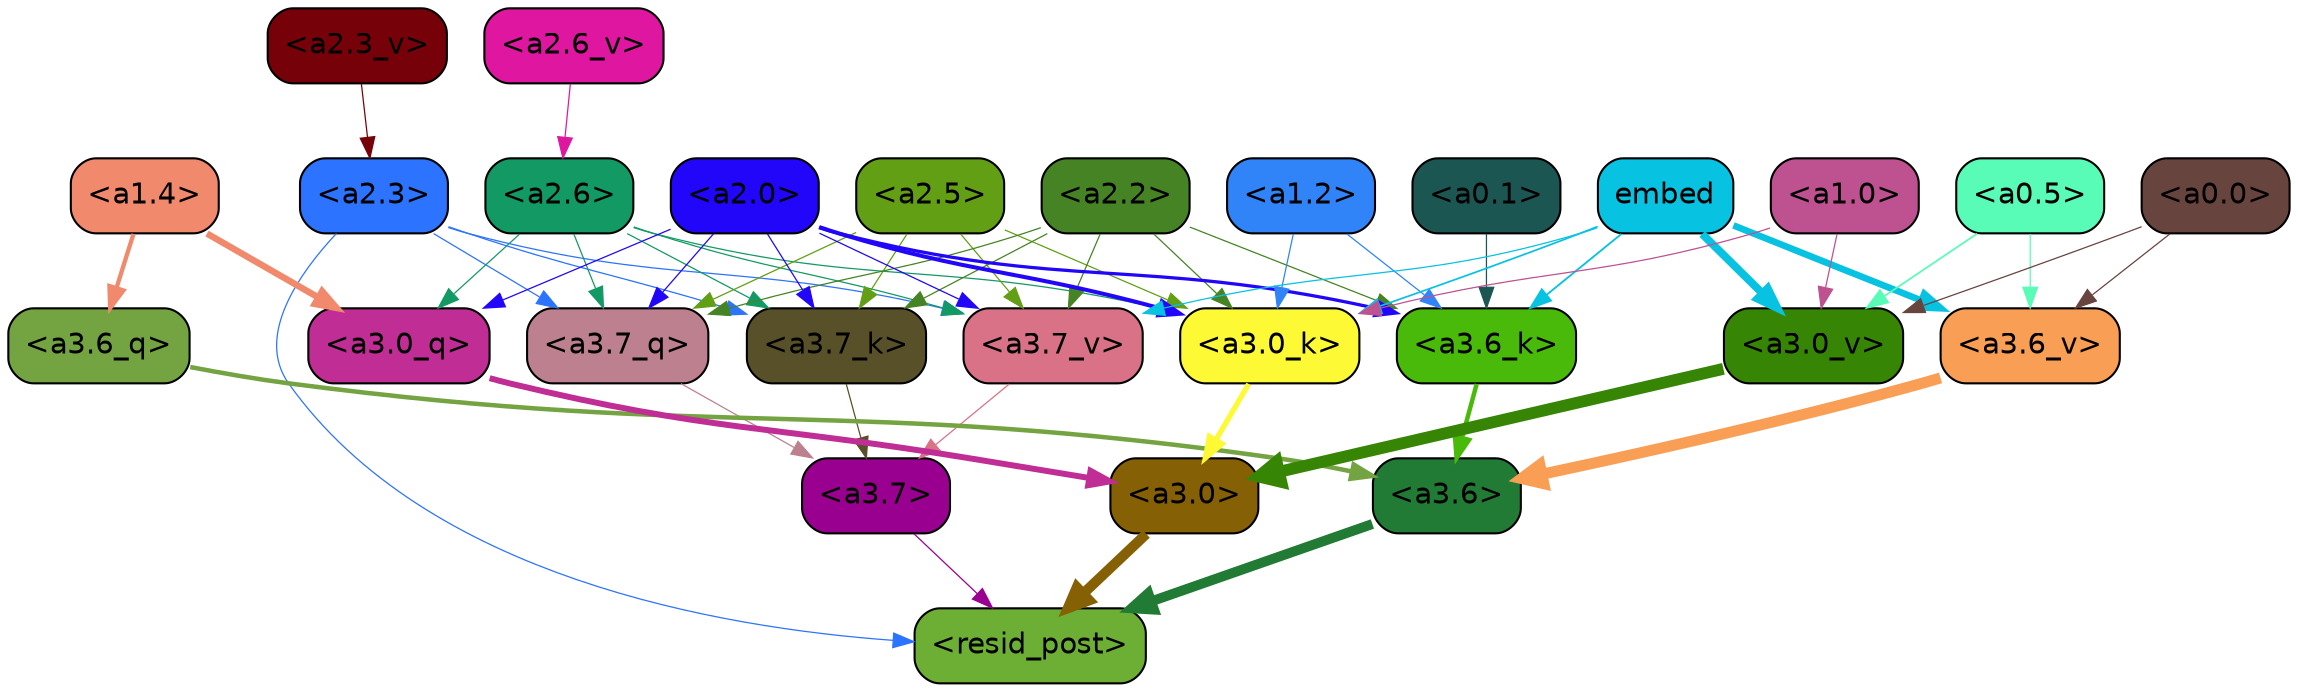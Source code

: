 strict digraph "" {
	graph [bgcolor=transparent,
		layout=dot,
		overlap=false,
		splines=true
	];
	"<a3.7>"	[color=black,
		fillcolor="#9a008f",
		fontname=Helvetica,
		shape=box,
		style="filled, rounded"];
	"<resid_post>"	[color=black,
		fillcolor="#6caf34",
		fontname=Helvetica,
		shape=box,
		style="filled, rounded"];
	"<a3.7>" -> "<resid_post>"	[color="#9a008f",
		penwidth=0.6];
	"<a3.6>"	[color=black,
		fillcolor="#217b34",
		fontname=Helvetica,
		shape=box,
		style="filled, rounded"];
	"<a3.6>" -> "<resid_post>"	[color="#217b34",
		penwidth=4.751592040061951];
	"<a3.0>"	[color=black,
		fillcolor="#866004",
		fontname=Helvetica,
		shape=box,
		style="filled, rounded"];
	"<a3.0>" -> "<resid_post>"	[color="#866004",
		penwidth=4.904066681861877];
	"<a2.3>"	[color=black,
		fillcolor="#2c73ff",
		fontname=Helvetica,
		shape=box,
		style="filled, rounded"];
	"<a2.3>" -> "<resid_post>"	[color="#2c73ff",
		penwidth=0.6];
	"<a3.7_q>"	[color=black,
		fillcolor="#bd808f",
		fontname=Helvetica,
		shape=box,
		style="filled, rounded"];
	"<a2.3>" -> "<a3.7_q>"	[color="#2c73ff",
		penwidth=0.6];
	"<a3.7_k>"	[color=black,
		fillcolor="#585029",
		fontname=Helvetica,
		shape=box,
		style="filled, rounded"];
	"<a2.3>" -> "<a3.7_k>"	[color="#2c73ff",
		penwidth=0.6069068089127541];
	"<a3.7_v>"	[color=black,
		fillcolor="#da7287",
		fontname=Helvetica,
		shape=box,
		style="filled, rounded"];
	"<a2.3>" -> "<a3.7_v>"	[color="#2c73ff",
		penwidth=0.6];
	"<a3.7_q>" -> "<a3.7>"	[color="#bd808f",
		penwidth=0.6];
	"<a3.6_q>"	[color=black,
		fillcolor="#74a341",
		fontname=Helvetica,
		shape=box,
		style="filled, rounded"];
	"<a3.6_q>" -> "<a3.6>"	[color="#74a341",
		penwidth=2.160832464694977];
	"<a3.0_q>"	[color=black,
		fillcolor="#bf2d95",
		fontname=Helvetica,
		shape=box,
		style="filled, rounded"];
	"<a3.0_q>" -> "<a3.0>"	[color="#bf2d95",
		penwidth=2.870753765106201];
	"<a3.7_k>" -> "<a3.7>"	[color="#585029",
		penwidth=0.6];
	"<a3.6_k>"	[color=black,
		fillcolor="#49ba0a",
		fontname=Helvetica,
		shape=box,
		style="filled, rounded"];
	"<a3.6_k>" -> "<a3.6>"	[color="#49ba0a",
		penwidth=2.13908451795578];
	"<a3.0_k>"	[color=black,
		fillcolor="#fdf934",
		fontname=Helvetica,
		shape=box,
		style="filled, rounded"];
	"<a3.0_k>" -> "<a3.0>"	[color="#fdf934",
		penwidth=2.520303964614868];
	"<a3.7_v>" -> "<a3.7>"	[color="#da7287",
		penwidth=0.6];
	"<a3.6_v>"	[color=black,
		fillcolor="#f99e55",
		fontname=Helvetica,
		shape=box,
		style="filled, rounded"];
	"<a3.6_v>" -> "<a3.6>"	[color="#f99e55",
		penwidth=5.297133803367615];
	"<a3.0_v>"	[color=black,
		fillcolor="#378505",
		fontname=Helvetica,
		shape=box,
		style="filled, rounded"];
	"<a3.0_v>" -> "<a3.0>"	[color="#378505",
		penwidth=5.680712580680847];
	"<a2.6>"	[color=black,
		fillcolor="#139964",
		fontname=Helvetica,
		shape=box,
		style="filled, rounded"];
	"<a2.6>" -> "<a3.7_q>"	[color="#139964",
		penwidth=0.6];
	"<a2.6>" -> "<a3.0_q>"	[color="#139964",
		penwidth=0.6];
	"<a2.6>" -> "<a3.7_k>"	[color="#139964",
		penwidth=0.6];
	"<a2.6>" -> "<a3.0_k>"	[color="#139964",
		penwidth=0.6];
	"<a2.6>" -> "<a3.7_v>"	[color="#139964",
		penwidth=0.6];
	"<a2.5>"	[color=black,
		fillcolor="#629f15",
		fontname=Helvetica,
		shape=box,
		style="filled, rounded"];
	"<a2.5>" -> "<a3.7_q>"	[color="#629f15",
		penwidth=0.6];
	"<a2.5>" -> "<a3.7_k>"	[color="#629f15",
		penwidth=0.6];
	"<a2.5>" -> "<a3.0_k>"	[color="#629f15",
		penwidth=0.6];
	"<a2.5>" -> "<a3.7_v>"	[color="#629f15",
		penwidth=0.6];
	"<a2.2>"	[color=black,
		fillcolor="#468324",
		fontname=Helvetica,
		shape=box,
		style="filled, rounded"];
	"<a2.2>" -> "<a3.7_q>"	[color="#468324",
		penwidth=0.6];
	"<a2.2>" -> "<a3.7_k>"	[color="#468324",
		penwidth=0.6];
	"<a2.2>" -> "<a3.6_k>"	[color="#468324",
		penwidth=0.6];
	"<a2.2>" -> "<a3.0_k>"	[color="#468324",
		penwidth=0.6];
	"<a2.2>" -> "<a3.7_v>"	[color="#468324",
		penwidth=0.6];
	"<a2.0>"	[color=black,
		fillcolor="#2106fa",
		fontname=Helvetica,
		shape=box,
		style="filled, rounded"];
	"<a2.0>" -> "<a3.7_q>"	[color="#2106fa",
		penwidth=0.6];
	"<a2.0>" -> "<a3.0_q>"	[color="#2106fa",
		penwidth=0.6];
	"<a2.0>" -> "<a3.7_k>"	[color="#2106fa",
		penwidth=0.6];
	"<a2.0>" -> "<a3.6_k>"	[color="#2106fa",
		penwidth=1.564806342124939];
	"<a2.0>" -> "<a3.0_k>"	[color="#2106fa",
		penwidth=1.9353990852832794];
	"<a2.0>" -> "<a3.7_v>"	[color="#2106fa",
		penwidth=0.6];
	"<a1.4>"	[color=black,
		fillcolor="#f1896d",
		fontname=Helvetica,
		shape=box,
		style="filled, rounded"];
	"<a1.4>" -> "<a3.6_q>"	[color="#f1896d",
		penwidth=2.0727532356977463];
	"<a1.4>" -> "<a3.0_q>"	[color="#f1896d",
		penwidth=3.1279823780059814];
	"<a1.2>"	[color=black,
		fillcolor="#3084f7",
		fontname=Helvetica,
		shape=box,
		style="filled, rounded"];
	"<a1.2>" -> "<a3.6_k>"	[color="#3084f7",
		penwidth=0.6];
	"<a1.2>" -> "<a3.0_k>"	[color="#3084f7",
		penwidth=0.6];
	"<a0.1>"	[color=black,
		fillcolor="#1c5653",
		fontname=Helvetica,
		shape=box,
		style="filled, rounded"];
	"<a0.1>" -> "<a3.6_k>"	[color="#1c5653",
		penwidth=0.6];
	embed	[color=black,
		fillcolor="#08c2e2",
		fontname=Helvetica,
		shape=box,
		style="filled, rounded"];
	embed -> "<a3.6_k>"	[color="#08c2e2",
		penwidth=0.8915999233722687];
	embed -> "<a3.0_k>"	[color="#08c2e2",
		penwidth=0.832088902592659];
	embed -> "<a3.7_v>"	[color="#08c2e2",
		penwidth=0.6];
	embed -> "<a3.6_v>"	[color="#08c2e2",
		penwidth=3.1840110421180725];
	embed -> "<a3.0_v>"	[color="#08c2e2",
		penwidth=3.8132747188210487];
	"<a1.0>"	[color=black,
		fillcolor="#be5291",
		fontname=Helvetica,
		shape=box,
		style="filled, rounded"];
	"<a1.0>" -> "<a3.0_k>"	[color="#be5291",
		penwidth=0.6];
	"<a1.0>" -> "<a3.0_v>"	[color="#be5291",
		penwidth=0.6];
	"<a0.5>"	[color=black,
		fillcolor="#58fcb6",
		fontname=Helvetica,
		shape=box,
		style="filled, rounded"];
	"<a0.5>" -> "<a3.6_v>"	[color="#58fcb6",
		penwidth=0.6];
	"<a0.5>" -> "<a3.0_v>"	[color="#58fcb6",
		penwidth=0.8331108838319778];
	"<a0.0>"	[color=black,
		fillcolor="#68443f",
		fontname=Helvetica,
		shape=box,
		style="filled, rounded"];
	"<a0.0>" -> "<a3.6_v>"	[color="#68443f",
		penwidth=0.6];
	"<a0.0>" -> "<a3.0_v>"	[color="#68443f",
		penwidth=0.6];
	"<a2.6_v>"	[color=black,
		fillcolor="#df17a0",
		fontname=Helvetica,
		shape=box,
		style="filled, rounded"];
	"<a2.6_v>" -> "<a2.6>"	[color="#df17a0",
		penwidth=0.6];
	"<a2.3_v>"	[color=black,
		fillcolor="#770109",
		fontname=Helvetica,
		shape=box,
		style="filled, rounded"];
	"<a2.3_v>" -> "<a2.3>"	[color="#770109",
		penwidth=0.6];
}
